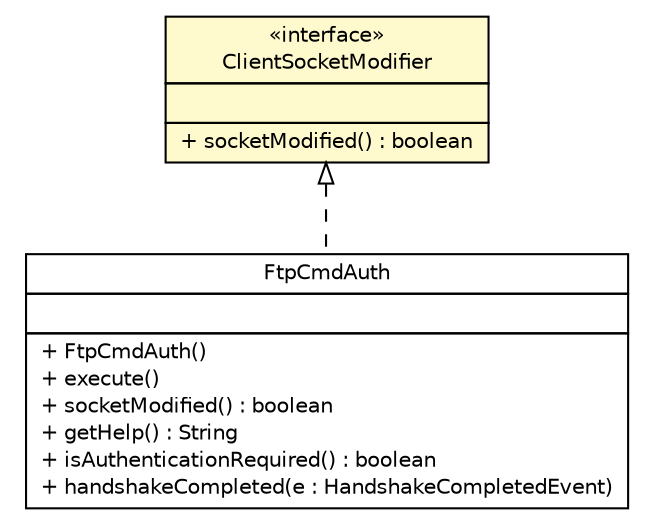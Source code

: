 #!/usr/local/bin/dot
#
# Class diagram 
# Generated by UMLGraph version 5.1 (http://www.umlgraph.org/)
#

digraph G {
	edge [fontname="Helvetica",fontsize=10,labelfontname="Helvetica",labelfontsize=10];
	node [fontname="Helvetica",fontsize=10,shape=plaintext];
	nodesep=0.25;
	ranksep=0.5;
	// com.apporiented.hermesftp.cmd.ClientSocketModifier
	c9017 [label=<<table title="com.apporiented.hermesftp.cmd.ClientSocketModifier" border="0" cellborder="1" cellspacing="0" cellpadding="2" port="p" bgcolor="lemonChiffon" href="./ClientSocketModifier.html">
		<tr><td><table border="0" cellspacing="0" cellpadding="1">
<tr><td align="center" balign="center"> &#171;interface&#187; </td></tr>
<tr><td align="center" balign="center"> ClientSocketModifier </td></tr>
		</table></td></tr>
		<tr><td><table border="0" cellspacing="0" cellpadding="1">
<tr><td align="left" balign="left">  </td></tr>
		</table></td></tr>
		<tr><td><table border="0" cellspacing="0" cellpadding="1">
<tr><td align="left" balign="left"> + socketModified() : boolean </td></tr>
		</table></td></tr>
		</table>>, fontname="Helvetica", fontcolor="black", fontsize=10.0];
	// com.apporiented.hermesftp.cmd.impl.FtpCmdAuth
	c9040 [label=<<table title="com.apporiented.hermesftp.cmd.impl.FtpCmdAuth" border="0" cellborder="1" cellspacing="0" cellpadding="2" port="p" href="./impl/FtpCmdAuth.html">
		<tr><td><table border="0" cellspacing="0" cellpadding="1">
<tr><td align="center" balign="center"> FtpCmdAuth </td></tr>
		</table></td></tr>
		<tr><td><table border="0" cellspacing="0" cellpadding="1">
<tr><td align="left" balign="left">  </td></tr>
		</table></td></tr>
		<tr><td><table border="0" cellspacing="0" cellpadding="1">
<tr><td align="left" balign="left"> + FtpCmdAuth() </td></tr>
<tr><td align="left" balign="left"> + execute() </td></tr>
<tr><td align="left" balign="left"> + socketModified() : boolean </td></tr>
<tr><td align="left" balign="left"> + getHelp() : String </td></tr>
<tr><td align="left" balign="left"> + isAuthenticationRequired() : boolean </td></tr>
<tr><td align="left" balign="left"> + handshakeCompleted(e : HandshakeCompletedEvent) </td></tr>
		</table></td></tr>
		</table>>, fontname="Helvetica", fontcolor="black", fontsize=10.0];
	//com.apporiented.hermesftp.cmd.impl.FtpCmdAuth implements com.apporiented.hermesftp.cmd.ClientSocketModifier
	c9017:p -> c9040:p [dir=back,arrowtail=empty,style=dashed];
}

